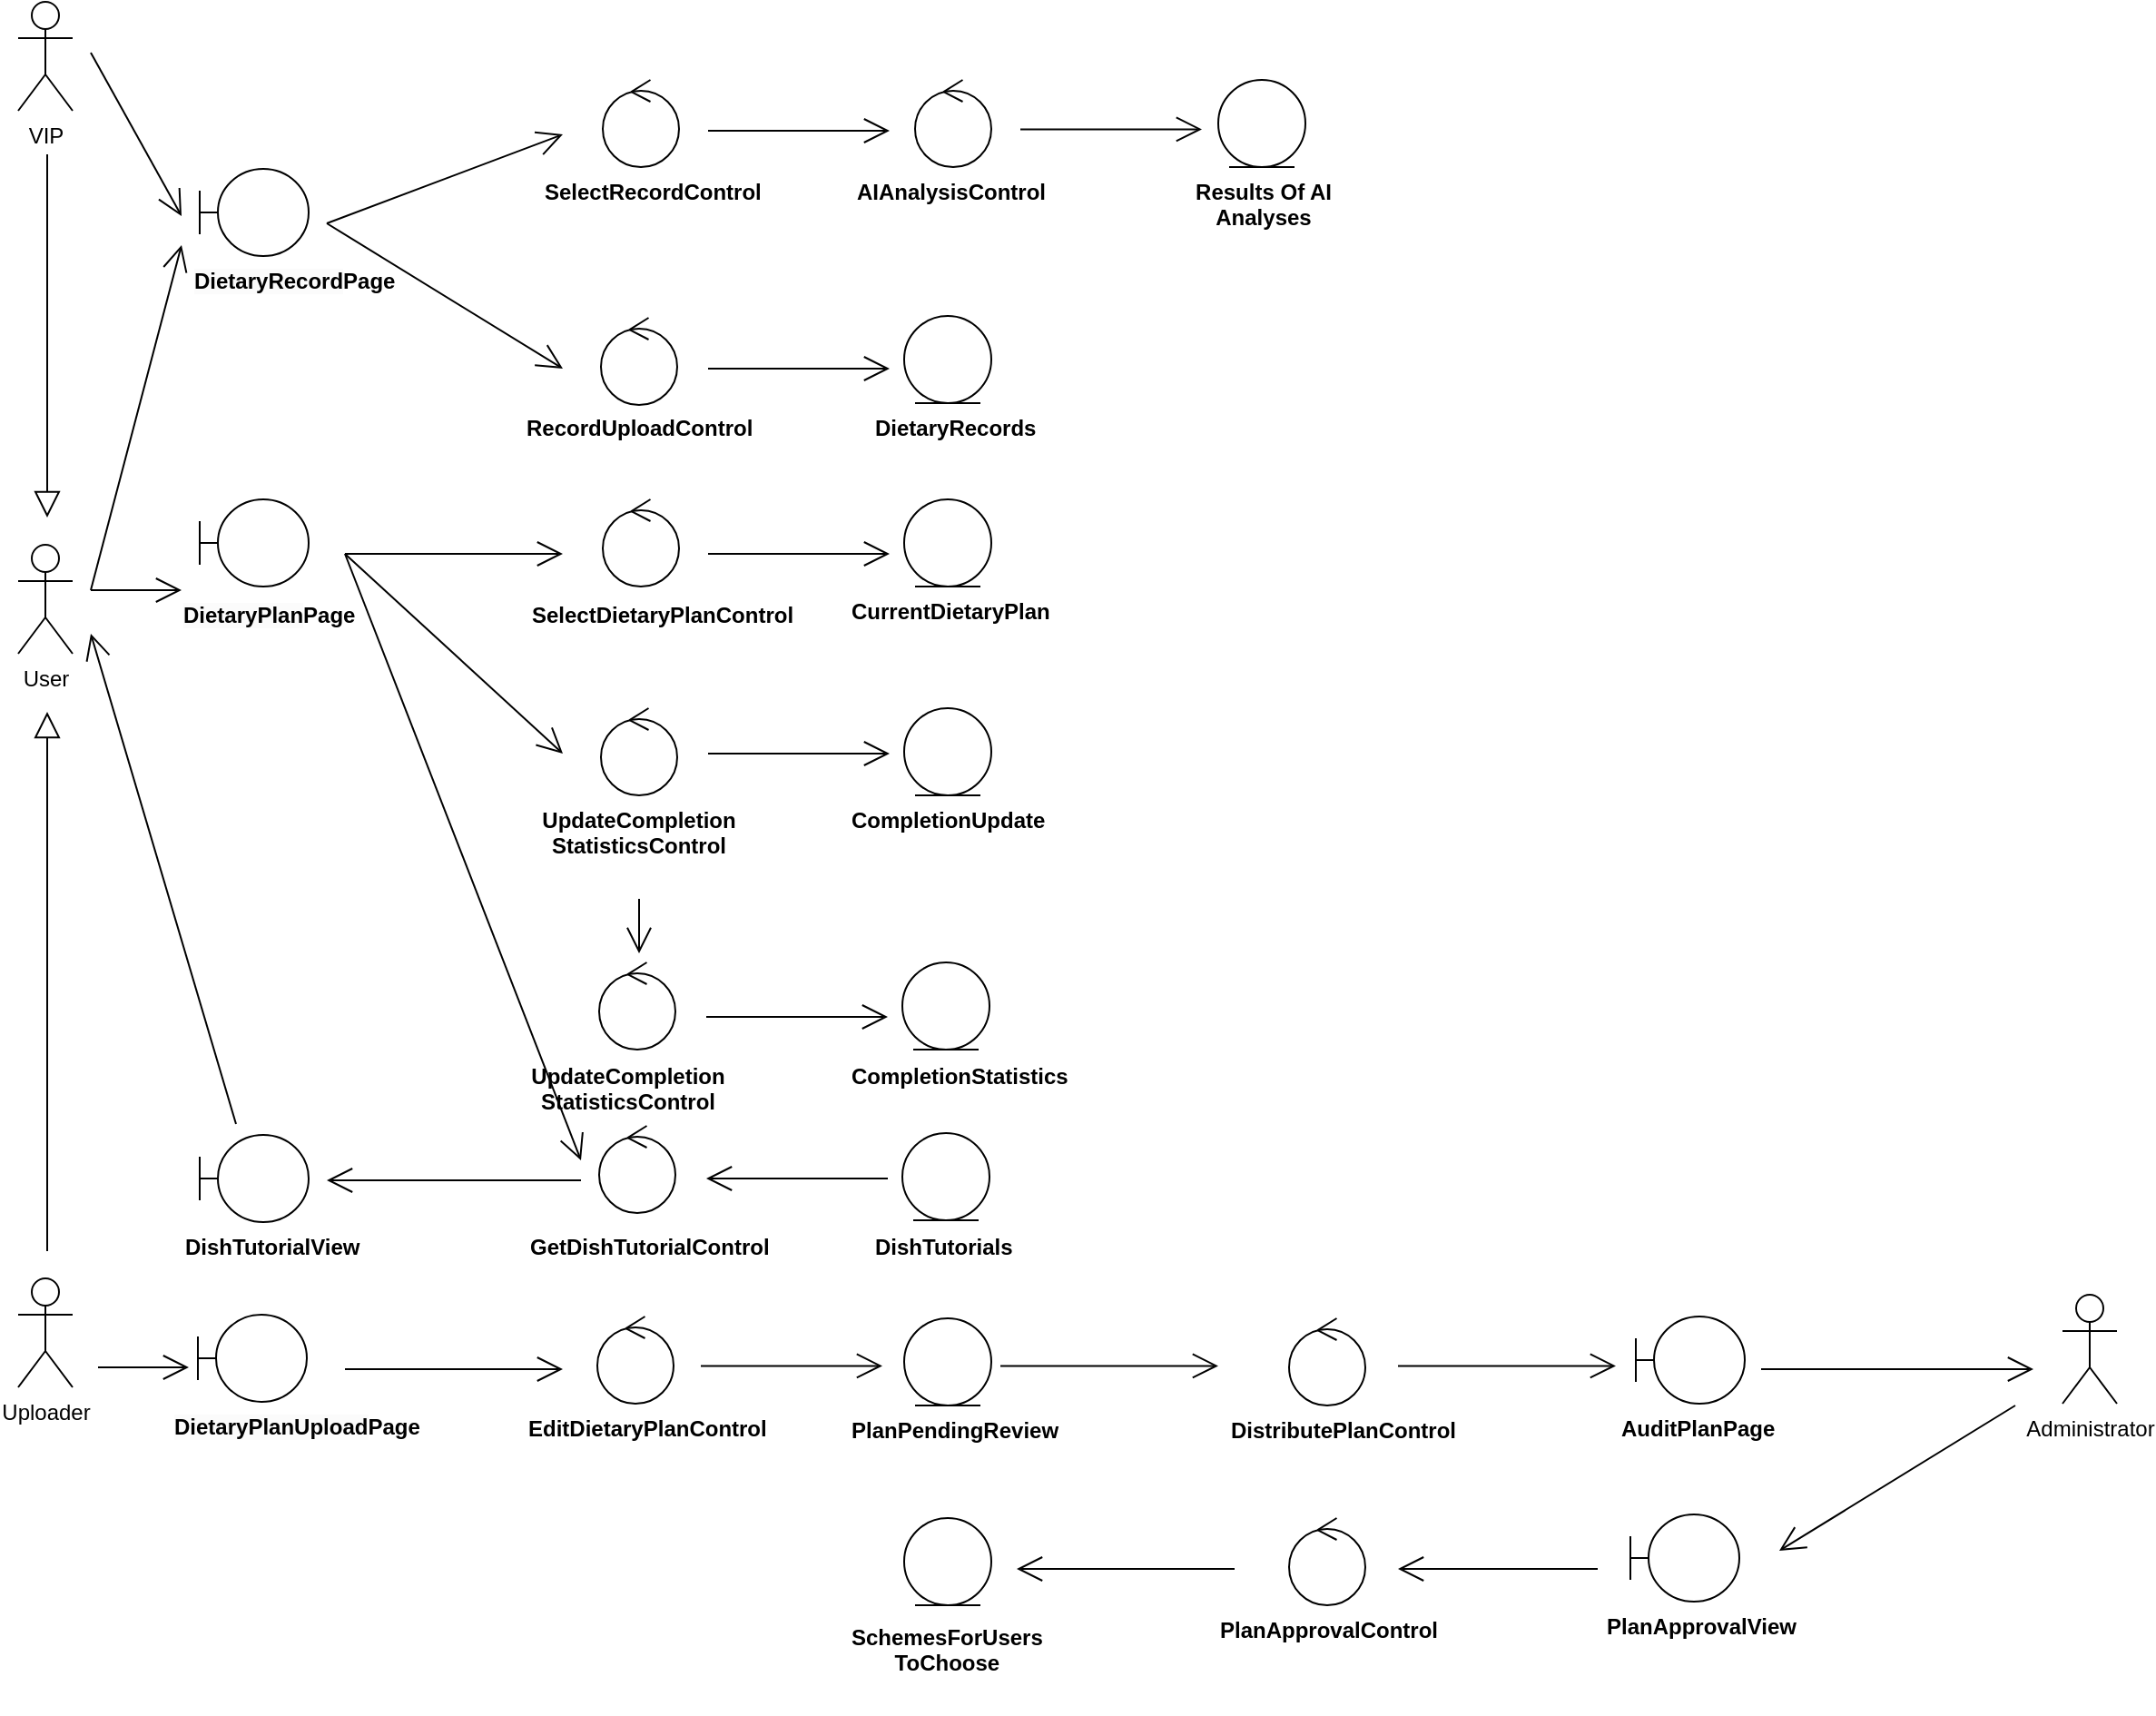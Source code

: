 <mxfile version="24.8.3">
  <diagram name="第 1 页" id="W4geziLrWQ-1AaSam3fg">
    <mxGraphModel dx="2426" dy="1536" grid="1" gridSize="10" guides="1" tooltips="1" connect="1" arrows="1" fold="1" page="1" pageScale="1" pageWidth="827" pageHeight="1169" math="0" shadow="0">
      <root>
        <mxCell id="0" />
        <mxCell id="1" parent="0" />
        <mxCell id="ujn36Jx7EOYX5qr9DmYH-2" value="" style="shape=umlBoundary;whiteSpace=wrap;html=1;" vertex="1" parent="1">
          <mxGeometry x="200" y="154" width="60" height="48" as="geometry" />
        </mxCell>
        <mxCell id="ujn36Jx7EOYX5qr9DmYH-4" value="User" style="shape=umlActor;verticalLabelPosition=bottom;verticalAlign=top;html=1;" vertex="1" parent="1">
          <mxGeometry x="100" y="361" width="30" height="60" as="geometry" />
        </mxCell>
        <mxCell id="ujn36Jx7EOYX5qr9DmYH-6" value="&lt;b&gt;&lt;span style=&quot;color: rgb(0, 0, 0); font-family: Helvetica; font-size: 12px; font-style: normal; font-variant-ligatures: normal; font-variant-caps: normal; letter-spacing: normal; orphans: 2; text-align: center; text-indent: 0px; text-transform: none; widows: 2; word-spacing: 0px; -webkit-text-stroke-width: 0px; white-space: normal; background-color: rgb(251, 251, 251); text-decoration-thickness: initial; text-decoration-style: initial; text-decoration-color: initial; float: none; display: inline !important;&quot;&gt;DietaryRecord&lt;/span&gt;&lt;span style=&quot;background-color: initial; text-align: center;&quot;&gt;Page&lt;/span&gt;&lt;/b&gt;" style="text;whiteSpace=wrap;html=1;" vertex="1" parent="1">
          <mxGeometry x="195" y="202" width="110" height="50" as="geometry" />
        </mxCell>
        <mxCell id="ujn36Jx7EOYX5qr9DmYH-7" value="&lt;div style=&quot;text-align: center;&quot;&gt;&lt;span style=&quot;background-color: initial;&quot;&gt;&lt;b&gt;RecordUploadControl&lt;/b&gt;&lt;/span&gt;&lt;/div&gt;" style="text;whiteSpace=wrap;html=1;" vertex="1" parent="1">
          <mxGeometry x="378" y="283" width="110" height="50" as="geometry" />
        </mxCell>
        <mxCell id="ujn36Jx7EOYX5qr9DmYH-8" value="&lt;div style=&quot;text-align: center;&quot;&gt;&lt;span style=&quot;background-color: initial;&quot;&gt;&lt;b&gt;DietaryRecords&lt;/b&gt;&lt;/span&gt;&lt;/div&gt;" style="text;whiteSpace=wrap;html=1;" vertex="1" parent="1">
          <mxGeometry x="570" y="283" width="110" height="50" as="geometry" />
        </mxCell>
        <mxCell id="ujn36Jx7EOYX5qr9DmYH-9" value="VIP" style="shape=umlActor;verticalLabelPosition=bottom;verticalAlign=top;html=1;" vertex="1" parent="1">
          <mxGeometry x="100" y="62" width="30" height="60" as="geometry" />
        </mxCell>
        <mxCell id="ujn36Jx7EOYX5qr9DmYH-13" value="&lt;div style=&quot;text-align: center;&quot;&gt;&lt;span style=&quot;background-color: initial;&quot;&gt;&lt;b&gt;SelectRecordControl&lt;/b&gt;&lt;/span&gt;&lt;/div&gt;" style="text;whiteSpace=wrap;html=1;" vertex="1" parent="1">
          <mxGeometry x="388" y="153" width="110" height="50" as="geometry" />
        </mxCell>
        <mxCell id="ujn36Jx7EOYX5qr9DmYH-15" value="&lt;div style=&quot;text-align: center;&quot;&gt;&lt;b&gt;AIAnalysisControl&lt;/b&gt;&lt;/div&gt;" style="text;whiteSpace=wrap;html=1;" vertex="1" parent="1">
          <mxGeometry x="560" y="153" width="110" height="50" as="geometry" />
        </mxCell>
        <mxCell id="ujn36Jx7EOYX5qr9DmYH-17" value="&lt;div style=&quot;text-align: center;&quot;&gt;&lt;b&gt;Results Of AI Analyses&lt;/b&gt;&lt;/div&gt;" style="text;whiteSpace=wrap;html=1;" vertex="1" parent="1">
          <mxGeometry x="730" y="153" width="110" height="50" as="geometry" />
        </mxCell>
        <mxCell id="ujn36Jx7EOYX5qr9DmYH-18" value="" style="shape=umlBoundary;whiteSpace=wrap;html=1;" vertex="1" parent="1">
          <mxGeometry x="200" y="336" width="60" height="48" as="geometry" />
        </mxCell>
        <mxCell id="ujn36Jx7EOYX5qr9DmYH-19" value="&lt;b&gt;&lt;span style=&quot;color: rgb(0, 0, 0); font-family: Helvetica; font-size: 12px; font-style: normal; font-variant-ligatures: normal; font-variant-caps: normal; letter-spacing: normal; orphans: 2; text-align: center; text-indent: 0px; text-transform: none; widows: 2; word-spacing: 0px; -webkit-text-stroke-width: 0px; white-space: normal; background-color: rgb(251, 251, 251); text-decoration-thickness: initial; text-decoration-style: initial; text-decoration-color: initial; float: none; display: inline !important;&quot;&gt;DietaryPlan&lt;/span&gt;&lt;span style=&quot;background-color: initial; text-align: center;&quot;&gt;Page&lt;/span&gt;&lt;/b&gt;" style="text;whiteSpace=wrap;html=1;" vertex="1" parent="1">
          <mxGeometry x="189" y="386" width="110" height="50" as="geometry" />
        </mxCell>
        <mxCell id="ujn36Jx7EOYX5qr9DmYH-24" value="" style="group" vertex="1" connectable="0" parent="1">
          <mxGeometry x="381" y="316" width="110" height="120" as="geometry" />
        </mxCell>
        <mxCell id="ujn36Jx7EOYX5qr9DmYH-23" value="&lt;div style=&quot;text-align: center;&quot;&gt;&lt;span style=&quot;background-color: initial;&quot;&gt;&lt;b&gt;SelectDietaryPlanControl&lt;/b&gt;&lt;/span&gt;&lt;/div&gt;" style="text;whiteSpace=wrap;html=1;" vertex="1" parent="ujn36Jx7EOYX5qr9DmYH-24">
          <mxGeometry y="70" width="110" height="50" as="geometry" />
        </mxCell>
        <mxCell id="ujn36Jx7EOYX5qr9DmYH-82" value="" style="ellipse;shape=umlControl;whiteSpace=wrap;html=1;aspect=fixed;" vertex="1" parent="ujn36Jx7EOYX5qr9DmYH-24">
          <mxGeometry x="41" y="20" width="42" height="48" as="geometry" />
        </mxCell>
        <mxCell id="ujn36Jx7EOYX5qr9DmYH-26" value="&lt;div style=&quot;text-align: center;&quot;&gt;&lt;span style=&quot;background-color: initial;&quot;&gt;&lt;b&gt;CurrentDietaryPlan&lt;/b&gt;&lt;/span&gt;&lt;/div&gt;" style="text;whiteSpace=wrap;html=1;" vertex="1" parent="1">
          <mxGeometry x="557" y="384" width="110" height="50" as="geometry" />
        </mxCell>
        <mxCell id="ujn36Jx7EOYX5qr9DmYH-35" value="" style="group" vertex="1" connectable="0" parent="1">
          <mxGeometry x="380" y="570" width="110" height="120" as="geometry" />
        </mxCell>
        <mxCell id="ujn36Jx7EOYX5qr9DmYH-37" value="&lt;div style=&quot;text-align: center;&quot;&gt;&lt;b&gt;&lt;span style=&quot;background-color: initial; text-align: left;&quot;&gt;UpdateCompletion Statistics&lt;/span&gt;&lt;span style=&quot;background-color: initial;&quot;&gt;Control&lt;/span&gt;&lt;/b&gt;&lt;/div&gt;" style="text;whiteSpace=wrap;html=1;" vertex="1" parent="ujn36Jx7EOYX5qr9DmYH-35">
          <mxGeometry y="70" width="110" height="50" as="geometry" />
        </mxCell>
        <mxCell id="ujn36Jx7EOYX5qr9DmYH-78" value="" style="ellipse;shape=umlControl;whiteSpace=wrap;html=1;aspect=fixed;" vertex="1" parent="ujn36Jx7EOYX5qr9DmYH-35">
          <mxGeometry x="40" y="21" width="42" height="48" as="geometry" />
        </mxCell>
        <mxCell id="ujn36Jx7EOYX5qr9DmYH-42" value="Uploader" style="shape=umlActor;verticalLabelPosition=bottom;verticalAlign=top;html=1;" vertex="1" parent="1">
          <mxGeometry x="100" y="765" width="30" height="60" as="geometry" />
        </mxCell>
        <mxCell id="ujn36Jx7EOYX5qr9DmYH-47" value="" style="group" vertex="1" connectable="0" parent="1">
          <mxGeometry x="386" y="429" width="110" height="120" as="geometry" />
        </mxCell>
        <mxCell id="ujn36Jx7EOYX5qr9DmYH-49" value="&lt;div style=&quot;text-align: center;&quot;&gt;&lt;b&gt;&lt;span style=&quot;background-color: initial; text-align: left;&quot;&gt;UpdateCompletion Statistics&lt;/span&gt;&lt;span style=&quot;background-color: initial;&quot;&gt;Control&lt;/span&gt;&lt;/b&gt;&lt;/div&gt;" style="text;whiteSpace=wrap;html=1;" vertex="1" parent="ujn36Jx7EOYX5qr9DmYH-47">
          <mxGeometry y="70" width="110" height="50" as="geometry" />
        </mxCell>
        <mxCell id="ujn36Jx7EOYX5qr9DmYH-79" value="" style="ellipse;shape=umlControl;whiteSpace=wrap;html=1;aspect=fixed;" vertex="1" parent="ujn36Jx7EOYX5qr9DmYH-47">
          <mxGeometry x="35" y="22" width="42" height="48" as="geometry" />
        </mxCell>
        <mxCell id="ujn36Jx7EOYX5qr9DmYH-54" value="" style="group" vertex="1" connectable="0" parent="1">
          <mxGeometry x="194" y="785" width="110" height="110" as="geometry" />
        </mxCell>
        <mxCell id="ujn36Jx7EOYX5qr9DmYH-52" value="" style="shape=umlBoundary;whiteSpace=wrap;html=1;" vertex="1" parent="ujn36Jx7EOYX5qr9DmYH-54">
          <mxGeometry x="5" width="60" height="48" as="geometry" />
        </mxCell>
        <mxCell id="ujn36Jx7EOYX5qr9DmYH-53" value="&lt;b&gt;&lt;span style=&quot;color: rgb(0, 0, 0); font-family: Helvetica; font-size: 12px; font-style: normal; font-variant-ligatures: normal; font-variant-caps: normal; letter-spacing: normal; orphans: 2; text-align: center; text-indent: 0px; text-transform: none; widows: 2; word-spacing: 0px; -webkit-text-stroke-width: 0px; white-space: normal; background-color: rgb(251, 251, 251); text-decoration-thickness: initial; text-decoration-style: initial; text-decoration-color: initial; float: none; display: inline !important;&quot;&gt;DietaryPlanUpload&lt;/span&gt;&lt;span style=&quot;background-color: initial; text-align: center;&quot;&gt;Page&lt;/span&gt;&lt;/b&gt;" style="text;whiteSpace=wrap;html=1;" vertex="1" parent="ujn36Jx7EOYX5qr9DmYH-54">
          <mxGeometry x="-10" y="48" width="110" height="50" as="geometry" />
        </mxCell>
        <mxCell id="ujn36Jx7EOYX5qr9DmYH-55" value="" style="ellipse;shape=umlControl;whiteSpace=wrap;html=1;aspect=fixed;" vertex="1" parent="1">
          <mxGeometry x="422" y="105" width="42" height="48" as="geometry" />
        </mxCell>
        <mxCell id="ujn36Jx7EOYX5qr9DmYH-56" value="" style="ellipse;shape=umlEntity;whiteSpace=wrap;html=1;aspect=fixed;" vertex="1" parent="1">
          <mxGeometry x="761" y="105" width="48" height="48" as="geometry" />
        </mxCell>
        <mxCell id="ujn36Jx7EOYX5qr9DmYH-84" value="" style="ellipse;shape=umlControl;whiteSpace=wrap;html=1;aspect=fixed;" vertex="1" parent="1">
          <mxGeometry x="421" y="236" width="42" height="48" as="geometry" />
        </mxCell>
        <mxCell id="ujn36Jx7EOYX5qr9DmYH-85" value="" style="ellipse;shape=umlControl;whiteSpace=wrap;html=1;aspect=fixed;" vertex="1" parent="1">
          <mxGeometry x="594" y="105" width="42" height="48" as="geometry" />
        </mxCell>
        <mxCell id="ujn36Jx7EOYX5qr9DmYH-103" value="" style="ellipse;shape=umlEntity;whiteSpace=wrap;html=1;aspect=fixed;" vertex="1" parent="1">
          <mxGeometry x="588" y="336" width="48" height="48" as="geometry" />
        </mxCell>
        <mxCell id="ujn36Jx7EOYX5qr9DmYH-104" value="" style="ellipse;shape=umlEntity;whiteSpace=wrap;html=1;aspect=fixed;" vertex="1" parent="1">
          <mxGeometry x="588" y="235" width="48" height="48" as="geometry" />
        </mxCell>
        <mxCell id="ujn36Jx7EOYX5qr9DmYH-105" value="" style="group" vertex="1" connectable="0" parent="1">
          <mxGeometry x="557" y="592" width="110" height="98" as="geometry" />
        </mxCell>
        <mxCell id="ujn36Jx7EOYX5qr9DmYH-34" value="&lt;div style=&quot;text-align: center;&quot;&gt;&lt;b&gt;CompletionStatistics&lt;/b&gt;&lt;/div&gt;" style="text;whiteSpace=wrap;html=1;" vertex="1" parent="ujn36Jx7EOYX5qr9DmYH-105">
          <mxGeometry y="48" width="110" height="50" as="geometry" />
        </mxCell>
        <mxCell id="ujn36Jx7EOYX5qr9DmYH-102" value="" style="ellipse;shape=umlEntity;whiteSpace=wrap;html=1;aspect=fixed;" vertex="1" parent="ujn36Jx7EOYX5qr9DmYH-105">
          <mxGeometry x="30" y="-1" width="48" height="48" as="geometry" />
        </mxCell>
        <mxCell id="ujn36Jx7EOYX5qr9DmYH-106" value="" style="group" vertex="1" connectable="0" parent="1">
          <mxGeometry x="557" y="451" width="110" height="98" as="geometry" />
        </mxCell>
        <mxCell id="ujn36Jx7EOYX5qr9DmYH-107" value="&lt;div style=&quot;text-align: center;&quot;&gt;&lt;b&gt;CompletionUpdate&lt;/b&gt;&lt;/div&gt;" style="text;whiteSpace=wrap;html=1;" vertex="1" parent="ujn36Jx7EOYX5qr9DmYH-106">
          <mxGeometry y="48" width="110" height="50" as="geometry" />
        </mxCell>
        <mxCell id="ujn36Jx7EOYX5qr9DmYH-108" value="" style="ellipse;shape=umlEntity;whiteSpace=wrap;html=1;aspect=fixed;" vertex="1" parent="ujn36Jx7EOYX5qr9DmYH-106">
          <mxGeometry x="31" width="48" height="48" as="geometry" />
        </mxCell>
        <mxCell id="ujn36Jx7EOYX5qr9DmYH-109" value="" style="group" vertex="1" connectable="0" parent="1">
          <mxGeometry x="379" y="764" width="110" height="120" as="geometry" />
        </mxCell>
        <mxCell id="ujn36Jx7EOYX5qr9DmYH-110" value="&lt;div style=&quot;text-align: left;&quot;&gt;&lt;b&gt;EditDietaryPlanControl&lt;/b&gt;&lt;/div&gt;" style="text;whiteSpace=wrap;html=1;" vertex="1" parent="ujn36Jx7EOYX5qr9DmYH-109">
          <mxGeometry y="70" width="110" height="50" as="geometry" />
        </mxCell>
        <mxCell id="ujn36Jx7EOYX5qr9DmYH-111" value="" style="ellipse;shape=umlControl;whiteSpace=wrap;html=1;aspect=fixed;" vertex="1" parent="ujn36Jx7EOYX5qr9DmYH-109">
          <mxGeometry x="40" y="22" width="42" height="48" as="geometry" />
        </mxCell>
        <mxCell id="ujn36Jx7EOYX5qr9DmYH-112" value="" style="group" vertex="1" connectable="0" parent="1">
          <mxGeometry x="557" y="780" width="110" height="98" as="geometry" />
        </mxCell>
        <mxCell id="ujn36Jx7EOYX5qr9DmYH-113" value="&lt;div style=&quot;text-align: center;&quot;&gt;&lt;b&gt;PlanPendingReview&lt;/b&gt;&lt;/div&gt;" style="text;whiteSpace=wrap;html=1;" vertex="1" parent="ujn36Jx7EOYX5qr9DmYH-112">
          <mxGeometry y="55" width="110" height="50" as="geometry" />
        </mxCell>
        <mxCell id="ujn36Jx7EOYX5qr9DmYH-114" value="" style="ellipse;shape=umlEntity;whiteSpace=wrap;html=1;aspect=fixed;" vertex="1" parent="ujn36Jx7EOYX5qr9DmYH-112">
          <mxGeometry x="31" y="7" width="48" height="48" as="geometry" />
        </mxCell>
        <mxCell id="ujn36Jx7EOYX5qr9DmYH-118" value="" style="group" vertex="1" connectable="0" parent="1">
          <mxGeometry x="760" y="754" width="110" height="120" as="geometry" />
        </mxCell>
        <mxCell id="ujn36Jx7EOYX5qr9DmYH-119" value="&lt;div style=&quot;text-align: left;&quot;&gt;&lt;b&gt;DistributePlanControl&lt;/b&gt;&lt;/div&gt;" style="text;whiteSpace=wrap;html=1;" vertex="1" parent="ujn36Jx7EOYX5qr9DmYH-118">
          <mxGeometry x="6" y="81" width="110" height="50" as="geometry" />
        </mxCell>
        <mxCell id="ujn36Jx7EOYX5qr9DmYH-120" value="" style="ellipse;shape=umlControl;whiteSpace=wrap;html=1;aspect=fixed;" vertex="1" parent="ujn36Jx7EOYX5qr9DmYH-118">
          <mxGeometry x="40" y="33" width="42" height="48" as="geometry" />
        </mxCell>
        <mxCell id="ujn36Jx7EOYX5qr9DmYH-121" value="" style="group" vertex="1" connectable="0" parent="1">
          <mxGeometry x="981" y="774" width="110" height="110" as="geometry" />
        </mxCell>
        <mxCell id="ujn36Jx7EOYX5qr9DmYH-122" value="" style="shape=umlBoundary;whiteSpace=wrap;html=1;" vertex="1" parent="ujn36Jx7EOYX5qr9DmYH-121">
          <mxGeometry x="10" y="12" width="60" height="48" as="geometry" />
        </mxCell>
        <mxCell id="ujn36Jx7EOYX5qr9DmYH-123" value="&lt;div style=&quot;text-align: center;&quot;&gt;&lt;span style=&quot;background-color: initial;&quot;&gt;&lt;b&gt;AuditPlanPage&lt;/b&gt;&lt;/span&gt;&lt;/div&gt;" style="text;whiteSpace=wrap;html=1;" vertex="1" parent="ujn36Jx7EOYX5qr9DmYH-121">
          <mxGeometry y="60" width="110" height="50" as="geometry" />
        </mxCell>
        <mxCell id="ujn36Jx7EOYX5qr9DmYH-124" value="Administrator" style="shape=umlActor;verticalLabelPosition=bottom;verticalAlign=top;html=1;" vertex="1" parent="1">
          <mxGeometry x="1226" y="774" width="30" height="60" as="geometry" />
        </mxCell>
        <mxCell id="ujn36Jx7EOYX5qr9DmYH-125" value="" style="group" vertex="1" connectable="0" parent="1">
          <mxGeometry x="983" y="895" width="110" height="110" as="geometry" />
        </mxCell>
        <mxCell id="ujn36Jx7EOYX5qr9DmYH-126" value="" style="shape=umlBoundary;whiteSpace=wrap;html=1;" vertex="1" parent="ujn36Jx7EOYX5qr9DmYH-125">
          <mxGeometry x="5" width="60" height="48" as="geometry" />
        </mxCell>
        <mxCell id="ujn36Jx7EOYX5qr9DmYH-127" value="&lt;div style=&quot;text-align: center;&quot;&gt;&lt;b&gt;PlanApprovalView&lt;/b&gt;&lt;/div&gt;" style="text;whiteSpace=wrap;html=1;" vertex="1" parent="ujn36Jx7EOYX5qr9DmYH-125">
          <mxGeometry x="-10" y="48" width="110" height="50" as="geometry" />
        </mxCell>
        <mxCell id="ujn36Jx7EOYX5qr9DmYH-128" value="" style="group" vertex="1" connectable="0" parent="1">
          <mxGeometry x="760" y="875" width="110" height="120" as="geometry" />
        </mxCell>
        <mxCell id="ujn36Jx7EOYX5qr9DmYH-129" value="&lt;div style=&quot;text-align: left;&quot;&gt;&lt;b&gt;PlanApprovalControl&lt;/b&gt;&lt;/div&gt;" style="text;whiteSpace=wrap;html=1;" vertex="1" parent="ujn36Jx7EOYX5qr9DmYH-128">
          <mxGeometry y="70" width="110" height="50" as="geometry" />
        </mxCell>
        <mxCell id="ujn36Jx7EOYX5qr9DmYH-130" value="" style="ellipse;shape=umlControl;whiteSpace=wrap;html=1;aspect=fixed;" vertex="1" parent="ujn36Jx7EOYX5qr9DmYH-128">
          <mxGeometry x="40" y="22" width="42" height="48" as="geometry" />
        </mxCell>
        <mxCell id="ujn36Jx7EOYX5qr9DmYH-131" value="" style="group" vertex="1" connectable="0" parent="1">
          <mxGeometry x="557" y="901" width="110" height="98" as="geometry" />
        </mxCell>
        <mxCell id="ujn36Jx7EOYX5qr9DmYH-132" value="&lt;div style=&quot;text-align: center;&quot;&gt;&lt;b&gt;SchemesForUsers&lt;/b&gt;&lt;/div&gt;&lt;div style=&quot;text-align: center;&quot;&gt;&lt;b&gt;ToChoose&lt;/b&gt;&lt;/div&gt;" style="text;whiteSpace=wrap;html=1;" vertex="1" parent="ujn36Jx7EOYX5qr9DmYH-131">
          <mxGeometry y="48" width="110" height="50" as="geometry" />
        </mxCell>
        <mxCell id="ujn36Jx7EOYX5qr9DmYH-133" value="" style="ellipse;shape=umlEntity;whiteSpace=wrap;html=1;aspect=fixed;" vertex="1" parent="ujn36Jx7EOYX5qr9DmYH-131">
          <mxGeometry x="31" y="-4" width="48" height="48" as="geometry" />
        </mxCell>
        <mxCell id="ujn36Jx7EOYX5qr9DmYH-134" value="" style="endArrow=open;endFill=1;endSize=12;html=1;rounded=0;" edge="1" parent="1">
          <mxGeometry width="160" relative="1" as="geometry">
            <mxPoint x="140" y="386" as="sourcePoint" />
            <mxPoint x="190" y="196" as="targetPoint" />
          </mxGeometry>
        </mxCell>
        <mxCell id="ujn36Jx7EOYX5qr9DmYH-135" value="" style="endArrow=open;endFill=1;endSize=12;html=1;rounded=0;" edge="1" parent="1">
          <mxGeometry width="160" relative="1" as="geometry">
            <mxPoint x="140" y="386" as="sourcePoint" />
            <mxPoint x="190" y="386" as="targetPoint" />
          </mxGeometry>
        </mxCell>
        <mxCell id="ujn36Jx7EOYX5qr9DmYH-136" value="" style="endArrow=open;endFill=1;endSize=12;html=1;rounded=0;" edge="1" parent="1">
          <mxGeometry width="160" relative="1" as="geometry">
            <mxPoint x="140" y="90" as="sourcePoint" />
            <mxPoint x="190" y="180" as="targetPoint" />
          </mxGeometry>
        </mxCell>
        <mxCell id="ujn36Jx7EOYX5qr9DmYH-137" value="" style="endArrow=open;endFill=1;endSize=12;html=1;rounded=0;" edge="1" parent="1">
          <mxGeometry width="160" relative="1" as="geometry">
            <mxPoint x="144" y="814" as="sourcePoint" />
            <mxPoint x="194" y="814" as="targetPoint" />
          </mxGeometry>
        </mxCell>
        <mxCell id="ujn36Jx7EOYX5qr9DmYH-138" value="" style="endArrow=open;endFill=1;endSize=12;html=1;rounded=0;" edge="1" parent="1">
          <mxGeometry width="160" relative="1" as="geometry">
            <mxPoint x="270" y="184" as="sourcePoint" />
            <mxPoint x="400" y="135" as="targetPoint" />
          </mxGeometry>
        </mxCell>
        <mxCell id="ujn36Jx7EOYX5qr9DmYH-139" value="" style="endArrow=open;endFill=1;endSize=12;html=1;rounded=0;" edge="1" parent="1">
          <mxGeometry width="160" relative="1" as="geometry">
            <mxPoint x="270" y="184" as="sourcePoint" />
            <mxPoint x="400" y="264" as="targetPoint" />
          </mxGeometry>
        </mxCell>
        <mxCell id="ujn36Jx7EOYX5qr9DmYH-140" value="" style="endArrow=open;endFill=1;endSize=12;html=1;rounded=0;" edge="1" parent="1">
          <mxGeometry width="160" relative="1" as="geometry">
            <mxPoint x="280" y="366" as="sourcePoint" />
            <mxPoint x="400" y="366" as="targetPoint" />
          </mxGeometry>
        </mxCell>
        <mxCell id="ujn36Jx7EOYX5qr9DmYH-141" value="" style="endArrow=open;endFill=1;endSize=12;html=1;rounded=0;" edge="1" parent="1">
          <mxGeometry width="160" relative="1" as="geometry">
            <mxPoint x="280" y="366" as="sourcePoint" />
            <mxPoint x="400" y="476" as="targetPoint" />
          </mxGeometry>
        </mxCell>
        <mxCell id="ujn36Jx7EOYX5qr9DmYH-143" value="" style="endArrow=open;endFill=1;endSize=12;html=1;rounded=0;" edge="1" parent="1">
          <mxGeometry width="160" relative="1" as="geometry">
            <mxPoint x="280" y="815" as="sourcePoint" />
            <mxPoint x="400" y="815" as="targetPoint" />
          </mxGeometry>
        </mxCell>
        <mxCell id="ujn36Jx7EOYX5qr9DmYH-144" value="" style="endArrow=open;endFill=1;endSize=12;html=1;rounded=0;" edge="1" parent="1">
          <mxGeometry width="160" relative="1" as="geometry">
            <mxPoint x="480" y="133" as="sourcePoint" />
            <mxPoint x="580" y="133" as="targetPoint" />
          </mxGeometry>
        </mxCell>
        <mxCell id="ujn36Jx7EOYX5qr9DmYH-145" value="" style="endArrow=open;endFill=1;endSize=12;html=1;rounded=0;" edge="1" parent="1">
          <mxGeometry width="160" relative="1" as="geometry">
            <mxPoint x="652" y="132.23" as="sourcePoint" />
            <mxPoint x="752" y="132.23" as="targetPoint" />
          </mxGeometry>
        </mxCell>
        <mxCell id="ujn36Jx7EOYX5qr9DmYH-146" value="" style="endArrow=open;endFill=1;endSize=12;html=1;rounded=0;" edge="1" parent="1">
          <mxGeometry width="160" relative="1" as="geometry">
            <mxPoint x="480" y="264" as="sourcePoint" />
            <mxPoint x="580" y="264" as="targetPoint" />
          </mxGeometry>
        </mxCell>
        <mxCell id="ujn36Jx7EOYX5qr9DmYH-147" value="" style="endArrow=open;endFill=1;endSize=12;html=1;rounded=0;" edge="1" parent="1">
          <mxGeometry width="160" relative="1" as="geometry">
            <mxPoint x="480" y="366" as="sourcePoint" />
            <mxPoint x="580" y="366" as="targetPoint" />
          </mxGeometry>
        </mxCell>
        <mxCell id="ujn36Jx7EOYX5qr9DmYH-148" value="" style="endArrow=open;endFill=1;endSize=12;html=1;rounded=0;" edge="1" parent="1">
          <mxGeometry width="160" relative="1" as="geometry">
            <mxPoint x="480" y="476" as="sourcePoint" />
            <mxPoint x="580" y="476" as="targetPoint" />
          </mxGeometry>
        </mxCell>
        <mxCell id="ujn36Jx7EOYX5qr9DmYH-150" value="" style="endArrow=open;endFill=1;endSize=12;html=1;rounded=0;" edge="1" parent="1">
          <mxGeometry width="160" relative="1" as="geometry">
            <mxPoint x="442" y="556" as="sourcePoint" />
            <mxPoint x="442" y="586" as="targetPoint" />
          </mxGeometry>
        </mxCell>
        <mxCell id="ujn36Jx7EOYX5qr9DmYH-151" value="" style="endArrow=open;endFill=1;endSize=12;html=1;rounded=0;" edge="1" parent="1">
          <mxGeometry width="160" relative="1" as="geometry">
            <mxPoint x="479" y="621" as="sourcePoint" />
            <mxPoint x="579" y="621" as="targetPoint" />
          </mxGeometry>
        </mxCell>
        <mxCell id="ujn36Jx7EOYX5qr9DmYH-152" value="" style="endArrow=open;endFill=1;endSize=12;html=1;rounded=0;" edge="1" parent="1">
          <mxGeometry width="160" relative="1" as="geometry">
            <mxPoint x="476" y="813.23" as="sourcePoint" />
            <mxPoint x="576" y="813.23" as="targetPoint" />
          </mxGeometry>
        </mxCell>
        <mxCell id="ujn36Jx7EOYX5qr9DmYH-153" value="" style="endArrow=open;endFill=1;endSize=12;html=1;rounded=0;" edge="1" parent="1">
          <mxGeometry width="160" relative="1" as="geometry">
            <mxPoint x="641" y="813.23" as="sourcePoint" />
            <mxPoint x="761" y="813.23" as="targetPoint" />
          </mxGeometry>
        </mxCell>
        <mxCell id="ujn36Jx7EOYX5qr9DmYH-154" value="" style="endArrow=open;endFill=1;endSize=12;html=1;rounded=0;" edge="1" parent="1">
          <mxGeometry width="160" relative="1" as="geometry">
            <mxPoint x="860" y="813.23" as="sourcePoint" />
            <mxPoint x="980" y="813.23" as="targetPoint" />
          </mxGeometry>
        </mxCell>
        <mxCell id="ujn36Jx7EOYX5qr9DmYH-155" value="" style="endArrow=open;endFill=1;endSize=12;html=1;rounded=0;" edge="1" parent="1">
          <mxGeometry width="160" relative="1" as="geometry">
            <mxPoint x="1060" y="815" as="sourcePoint" />
            <mxPoint x="1210" y="815" as="targetPoint" />
          </mxGeometry>
        </mxCell>
        <mxCell id="ujn36Jx7EOYX5qr9DmYH-156" value="" style="endArrow=open;endFill=1;endSize=12;html=1;rounded=0;" edge="1" parent="1">
          <mxGeometry width="160" relative="1" as="geometry">
            <mxPoint x="1200" y="835" as="sourcePoint" />
            <mxPoint x="1070" y="915" as="targetPoint" />
          </mxGeometry>
        </mxCell>
        <mxCell id="ujn36Jx7EOYX5qr9DmYH-157" value="" style="endArrow=open;endFill=1;endSize=12;html=1;rounded=0;" edge="1" parent="1">
          <mxGeometry width="160" relative="1" as="geometry">
            <mxPoint x="970" y="925" as="sourcePoint" />
            <mxPoint x="860" y="925" as="targetPoint" />
          </mxGeometry>
        </mxCell>
        <mxCell id="ujn36Jx7EOYX5qr9DmYH-158" value="" style="endArrow=open;endFill=1;endSize=12;html=1;rounded=0;" edge="1" parent="1">
          <mxGeometry width="160" relative="1" as="geometry">
            <mxPoint x="770" y="925" as="sourcePoint" />
            <mxPoint x="650" y="925" as="targetPoint" />
          </mxGeometry>
        </mxCell>
        <mxCell id="ujn36Jx7EOYX5qr9DmYH-159" value="" style="endArrow=block;endFill=0;endSize=12;html=1;rounded=0;" edge="1" parent="1">
          <mxGeometry width="160" relative="1" as="geometry">
            <mxPoint x="116" y="146" as="sourcePoint" />
            <mxPoint x="116" y="346" as="targetPoint" />
          </mxGeometry>
        </mxCell>
        <mxCell id="ujn36Jx7EOYX5qr9DmYH-160" value="" style="endArrow=block;endFill=0;endSize=12;html=1;rounded=0;" edge="1" parent="1">
          <mxGeometry width="160" relative="1" as="geometry">
            <mxPoint x="116" y="750" as="sourcePoint" />
            <mxPoint x="116" y="453" as="targetPoint" />
          </mxGeometry>
        </mxCell>
        <mxCell id="ujn36Jx7EOYX5qr9DmYH-162" value="" style="shape=umlBoundary;whiteSpace=wrap;html=1;" vertex="1" parent="1">
          <mxGeometry x="200" y="686" width="60" height="48" as="geometry" />
        </mxCell>
        <mxCell id="ujn36Jx7EOYX5qr9DmYH-163" value="&lt;div style=&quot;text-align: center;&quot;&gt;&lt;span style=&quot;background-color: initial;&quot;&gt;&lt;b&gt;DishTutorialView&lt;/b&gt;&lt;/span&gt;&lt;/div&gt;" style="text;whiteSpace=wrap;html=1;" vertex="1" parent="1">
          <mxGeometry x="190" y="734" width="110" height="50" as="geometry" />
        </mxCell>
        <mxCell id="ujn36Jx7EOYX5qr9DmYH-164" value="" style="group" vertex="1" connectable="0" parent="1">
          <mxGeometry x="380" y="660" width="110" height="120" as="geometry" />
        </mxCell>
        <mxCell id="ujn36Jx7EOYX5qr9DmYH-165" value="&lt;div style=&quot;text-align: left;&quot;&gt;&lt;b&gt;GetDishTutorialControl&lt;/b&gt;&lt;/div&gt;" style="text;whiteSpace=wrap;html=1;" vertex="1" parent="ujn36Jx7EOYX5qr9DmYH-164">
          <mxGeometry y="74" width="110" height="50" as="geometry" />
        </mxCell>
        <mxCell id="ujn36Jx7EOYX5qr9DmYH-166" value="" style="ellipse;shape=umlControl;whiteSpace=wrap;html=1;aspect=fixed;" vertex="1" parent="ujn36Jx7EOYX5qr9DmYH-164">
          <mxGeometry x="40" y="21" width="42" height="48" as="geometry" />
        </mxCell>
        <mxCell id="ujn36Jx7EOYX5qr9DmYH-167" value="" style="endArrow=open;endFill=1;endSize=12;html=1;rounded=0;" edge="1" parent="1">
          <mxGeometry width="160" relative="1" as="geometry">
            <mxPoint x="280" y="366" as="sourcePoint" />
            <mxPoint x="410" y="700" as="targetPoint" />
          </mxGeometry>
        </mxCell>
        <mxCell id="ujn36Jx7EOYX5qr9DmYH-168" value="" style="endArrow=open;endFill=1;endSize=12;html=1;rounded=0;" edge="1" parent="1">
          <mxGeometry width="160" relative="1" as="geometry">
            <mxPoint x="410" y="711" as="sourcePoint" />
            <mxPoint x="270" y="711" as="targetPoint" />
          </mxGeometry>
        </mxCell>
        <mxCell id="ujn36Jx7EOYX5qr9DmYH-169" value="" style="endArrow=open;endFill=1;endSize=12;html=1;rounded=0;" edge="1" parent="1">
          <mxGeometry width="160" relative="1" as="geometry">
            <mxPoint x="220" y="680" as="sourcePoint" />
            <mxPoint x="140" y="410" as="targetPoint" />
          </mxGeometry>
        </mxCell>
        <mxCell id="ujn36Jx7EOYX5qr9DmYH-170" value="" style="group" vertex="1" connectable="0" parent="1">
          <mxGeometry x="557" y="686" width="110" height="98" as="geometry" />
        </mxCell>
        <mxCell id="ujn36Jx7EOYX5qr9DmYH-171" value="&lt;div style=&quot;text-align: center;&quot;&gt;&lt;b&gt;DishTutorials&lt;/b&gt;&lt;/div&gt;" style="text;whiteSpace=wrap;html=1;" vertex="1" parent="ujn36Jx7EOYX5qr9DmYH-170">
          <mxGeometry x="13" y="48" width="110" height="50" as="geometry" />
        </mxCell>
        <mxCell id="ujn36Jx7EOYX5qr9DmYH-172" value="" style="ellipse;shape=umlEntity;whiteSpace=wrap;html=1;aspect=fixed;" vertex="1" parent="ujn36Jx7EOYX5qr9DmYH-170">
          <mxGeometry x="30" y="-1" width="48" height="48" as="geometry" />
        </mxCell>
        <mxCell id="ujn36Jx7EOYX5qr9DmYH-174" value="" style="endArrow=open;endFill=1;endSize=12;html=1;rounded=0;" edge="1" parent="1">
          <mxGeometry width="160" relative="1" as="geometry">
            <mxPoint x="579" y="710" as="sourcePoint" />
            <mxPoint x="479" y="710" as="targetPoint" />
          </mxGeometry>
        </mxCell>
      </root>
    </mxGraphModel>
  </diagram>
</mxfile>
